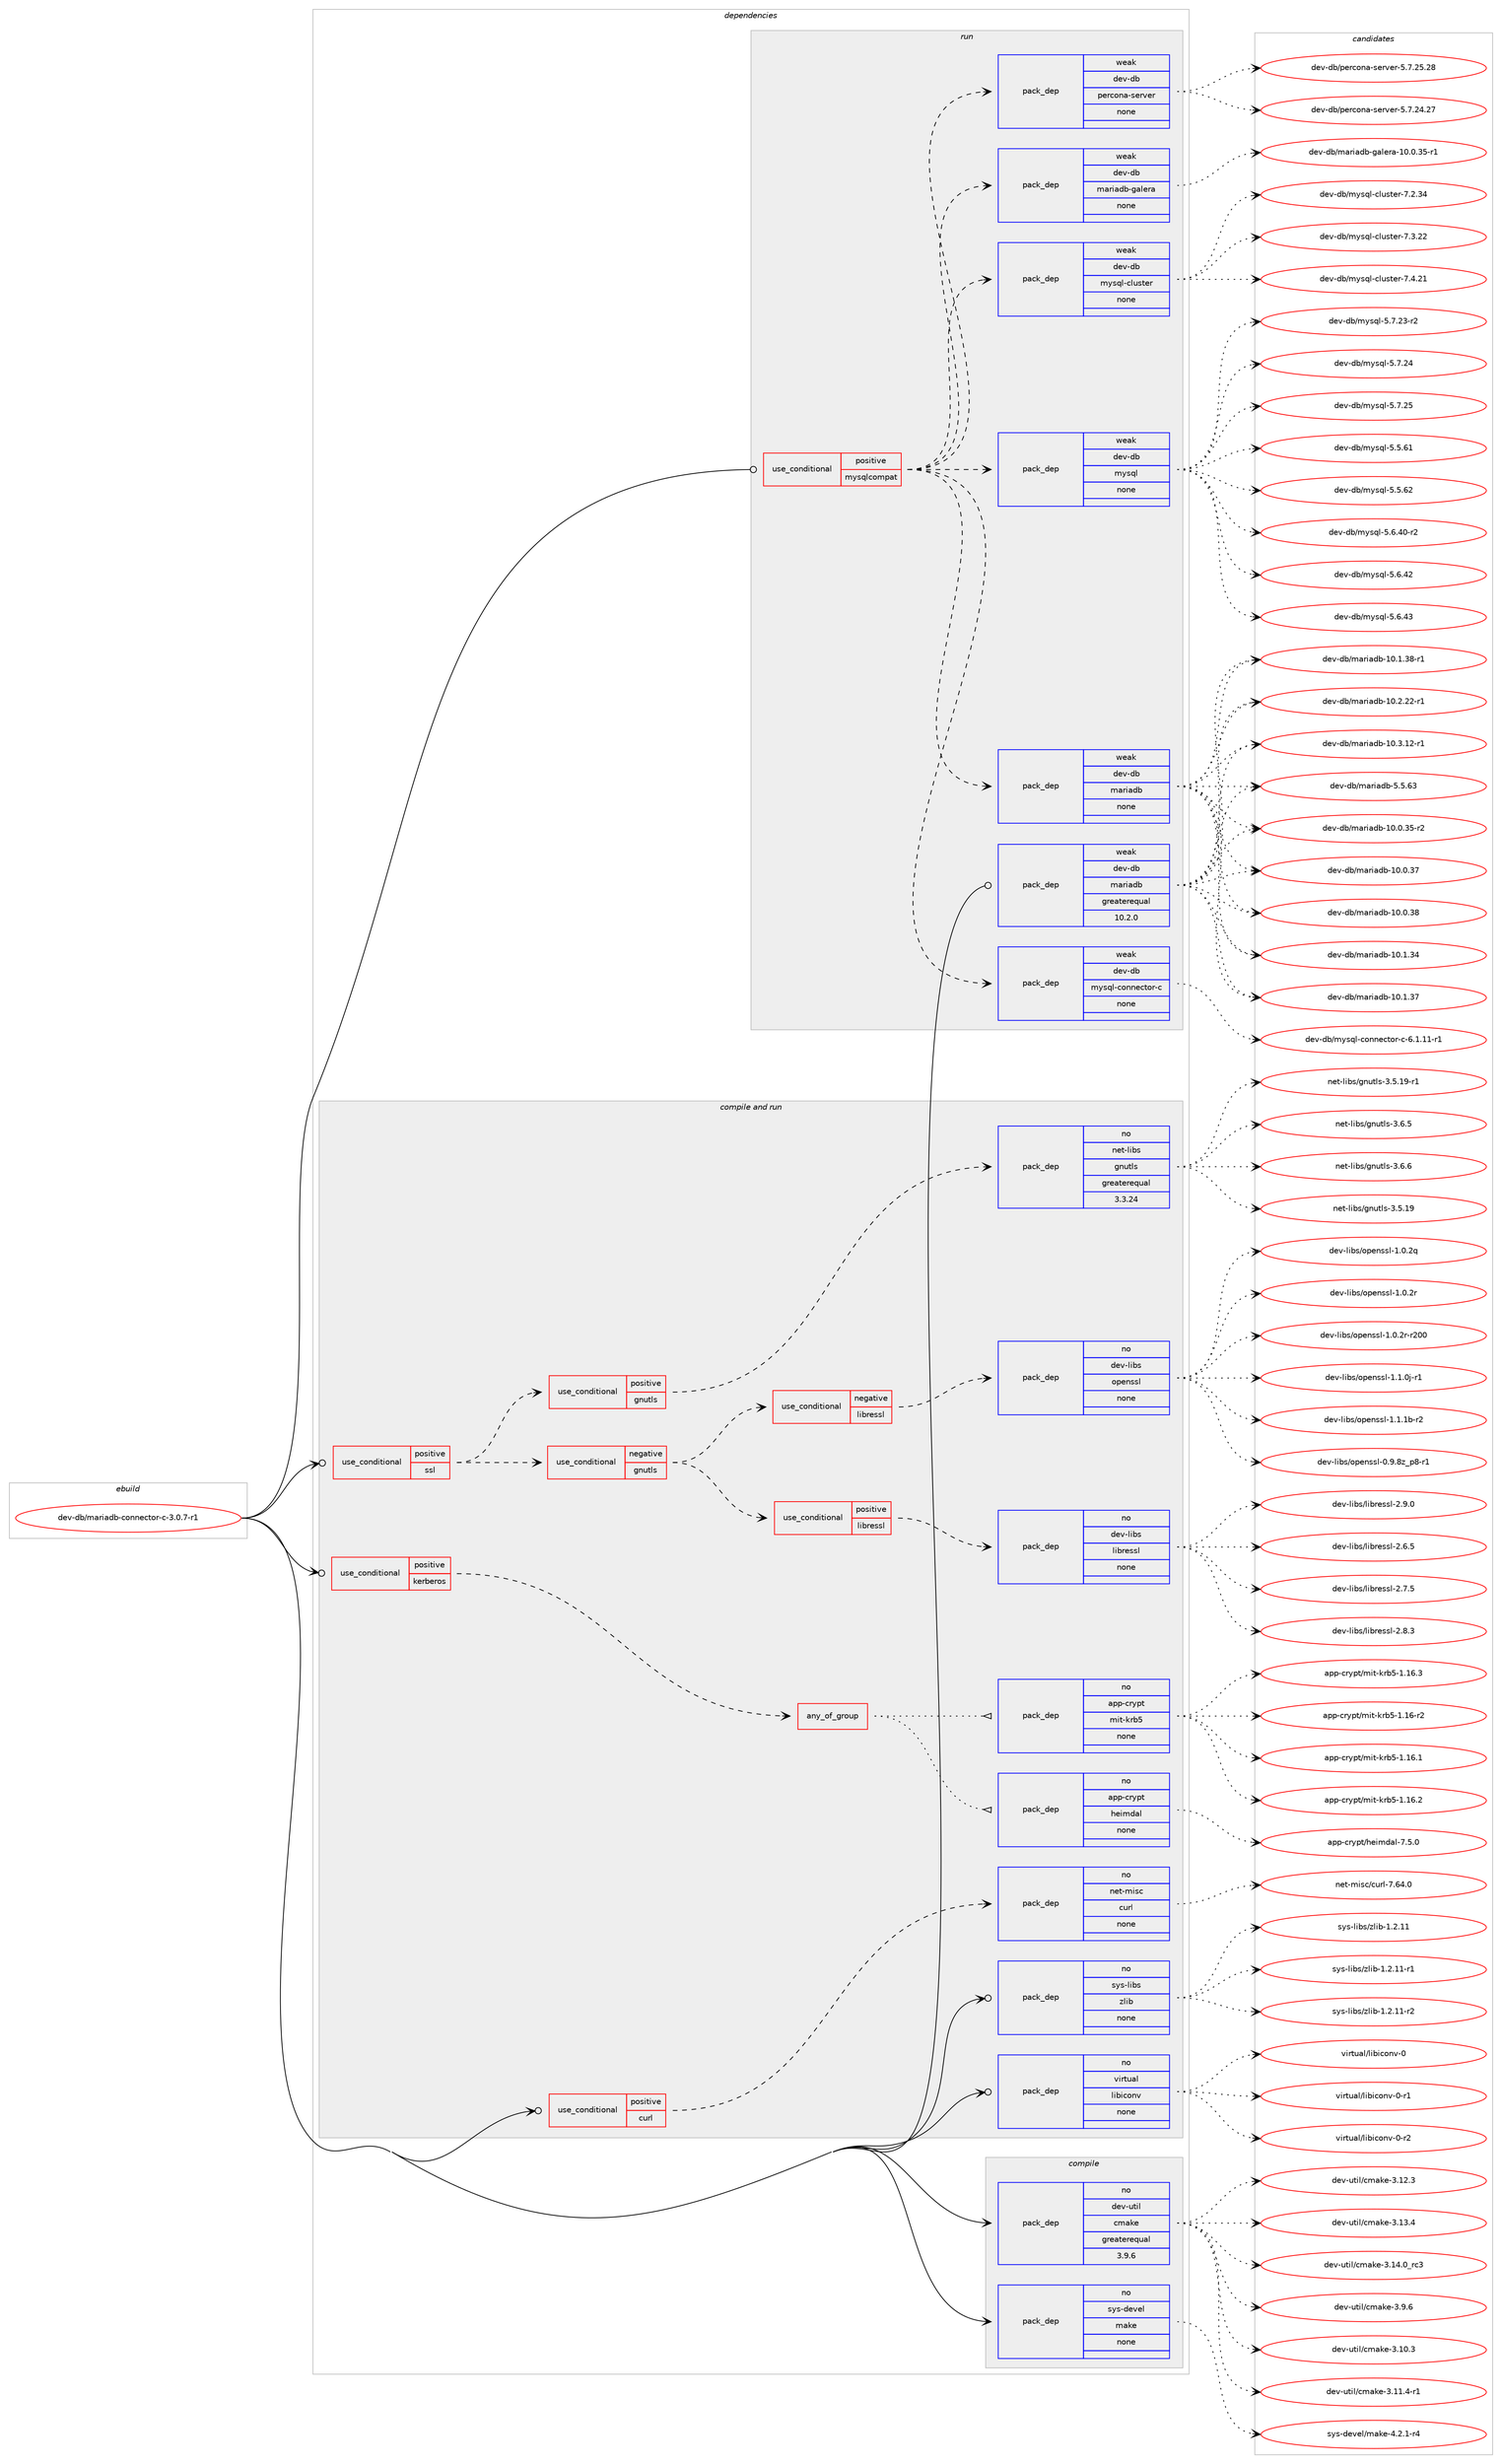digraph prolog {

# *************
# Graph options
# *************

newrank=true;
concentrate=true;
compound=true;
graph [rankdir=LR,fontname=Helvetica,fontsize=10,ranksep=1.5];#, ranksep=2.5, nodesep=0.2];
edge  [arrowhead=vee];
node  [fontname=Helvetica,fontsize=10];

# **********
# The ebuild
# **********

subgraph cluster_leftcol {
color=gray;
rank=same;
label=<<i>ebuild</i>>;
id [label="dev-db/mariadb-connector-c-3.0.7-r1", color=red, width=4, href="../dev-db/mariadb-connector-c-3.0.7-r1.svg"];
}

# ****************
# The dependencies
# ****************

subgraph cluster_midcol {
color=gray;
label=<<i>dependencies</i>>;
subgraph cluster_compile {
fillcolor="#eeeeee";
style=filled;
label=<<i>compile</i>>;
subgraph pack941310 {
dependency1319301 [label=<<TABLE BORDER="0" CELLBORDER="1" CELLSPACING="0" CELLPADDING="4" WIDTH="220"><TR><TD ROWSPAN="6" CELLPADDING="30">pack_dep</TD></TR><TR><TD WIDTH="110">no</TD></TR><TR><TD>dev-util</TD></TR><TR><TD>cmake</TD></TR><TR><TD>greaterequal</TD></TR><TR><TD>3.9.6</TD></TR></TABLE>>, shape=none, color=blue];
}
id:e -> dependency1319301:w [weight=20,style="solid",arrowhead="vee"];
subgraph pack941311 {
dependency1319302 [label=<<TABLE BORDER="0" CELLBORDER="1" CELLSPACING="0" CELLPADDING="4" WIDTH="220"><TR><TD ROWSPAN="6" CELLPADDING="30">pack_dep</TD></TR><TR><TD WIDTH="110">no</TD></TR><TR><TD>sys-devel</TD></TR><TR><TD>make</TD></TR><TR><TD>none</TD></TR><TR><TD></TD></TR></TABLE>>, shape=none, color=blue];
}
id:e -> dependency1319302:w [weight=20,style="solid",arrowhead="vee"];
}
subgraph cluster_compileandrun {
fillcolor="#eeeeee";
style=filled;
label=<<i>compile and run</i>>;
subgraph cond357070 {
dependency1319303 [label=<<TABLE BORDER="0" CELLBORDER="1" CELLSPACING="0" CELLPADDING="4"><TR><TD ROWSPAN="3" CELLPADDING="10">use_conditional</TD></TR><TR><TD>positive</TD></TR><TR><TD>curl</TD></TR></TABLE>>, shape=none, color=red];
subgraph pack941312 {
dependency1319304 [label=<<TABLE BORDER="0" CELLBORDER="1" CELLSPACING="0" CELLPADDING="4" WIDTH="220"><TR><TD ROWSPAN="6" CELLPADDING="30">pack_dep</TD></TR><TR><TD WIDTH="110">no</TD></TR><TR><TD>net-misc</TD></TR><TR><TD>curl</TD></TR><TR><TD>none</TD></TR><TR><TD></TD></TR></TABLE>>, shape=none, color=blue];
}
dependency1319303:e -> dependency1319304:w [weight=20,style="dashed",arrowhead="vee"];
}
id:e -> dependency1319303:w [weight=20,style="solid",arrowhead="odotvee"];
subgraph cond357071 {
dependency1319305 [label=<<TABLE BORDER="0" CELLBORDER="1" CELLSPACING="0" CELLPADDING="4"><TR><TD ROWSPAN="3" CELLPADDING="10">use_conditional</TD></TR><TR><TD>positive</TD></TR><TR><TD>kerberos</TD></TR></TABLE>>, shape=none, color=red];
subgraph any20371 {
dependency1319306 [label=<<TABLE BORDER="0" CELLBORDER="1" CELLSPACING="0" CELLPADDING="4"><TR><TD CELLPADDING="10">any_of_group</TD></TR></TABLE>>, shape=none, color=red];subgraph pack941313 {
dependency1319307 [label=<<TABLE BORDER="0" CELLBORDER="1" CELLSPACING="0" CELLPADDING="4" WIDTH="220"><TR><TD ROWSPAN="6" CELLPADDING="30">pack_dep</TD></TR><TR><TD WIDTH="110">no</TD></TR><TR><TD>app-crypt</TD></TR><TR><TD>mit-krb5</TD></TR><TR><TD>none</TD></TR><TR><TD></TD></TR></TABLE>>, shape=none, color=blue];
}
dependency1319306:e -> dependency1319307:w [weight=20,style="dotted",arrowhead="oinv"];
subgraph pack941314 {
dependency1319308 [label=<<TABLE BORDER="0" CELLBORDER="1" CELLSPACING="0" CELLPADDING="4" WIDTH="220"><TR><TD ROWSPAN="6" CELLPADDING="30">pack_dep</TD></TR><TR><TD WIDTH="110">no</TD></TR><TR><TD>app-crypt</TD></TR><TR><TD>heimdal</TD></TR><TR><TD>none</TD></TR><TR><TD></TD></TR></TABLE>>, shape=none, color=blue];
}
dependency1319306:e -> dependency1319308:w [weight=20,style="dotted",arrowhead="oinv"];
}
dependency1319305:e -> dependency1319306:w [weight=20,style="dashed",arrowhead="vee"];
}
id:e -> dependency1319305:w [weight=20,style="solid",arrowhead="odotvee"];
subgraph cond357072 {
dependency1319309 [label=<<TABLE BORDER="0" CELLBORDER="1" CELLSPACING="0" CELLPADDING="4"><TR><TD ROWSPAN="3" CELLPADDING="10">use_conditional</TD></TR><TR><TD>positive</TD></TR><TR><TD>ssl</TD></TR></TABLE>>, shape=none, color=red];
subgraph cond357073 {
dependency1319310 [label=<<TABLE BORDER="0" CELLBORDER="1" CELLSPACING="0" CELLPADDING="4"><TR><TD ROWSPAN="3" CELLPADDING="10">use_conditional</TD></TR><TR><TD>positive</TD></TR><TR><TD>gnutls</TD></TR></TABLE>>, shape=none, color=red];
subgraph pack941315 {
dependency1319311 [label=<<TABLE BORDER="0" CELLBORDER="1" CELLSPACING="0" CELLPADDING="4" WIDTH="220"><TR><TD ROWSPAN="6" CELLPADDING="30">pack_dep</TD></TR><TR><TD WIDTH="110">no</TD></TR><TR><TD>net-libs</TD></TR><TR><TD>gnutls</TD></TR><TR><TD>greaterequal</TD></TR><TR><TD>3.3.24</TD></TR></TABLE>>, shape=none, color=blue];
}
dependency1319310:e -> dependency1319311:w [weight=20,style="dashed",arrowhead="vee"];
}
dependency1319309:e -> dependency1319310:w [weight=20,style="dashed",arrowhead="vee"];
subgraph cond357074 {
dependency1319312 [label=<<TABLE BORDER="0" CELLBORDER="1" CELLSPACING="0" CELLPADDING="4"><TR><TD ROWSPAN="3" CELLPADDING="10">use_conditional</TD></TR><TR><TD>negative</TD></TR><TR><TD>gnutls</TD></TR></TABLE>>, shape=none, color=red];
subgraph cond357075 {
dependency1319313 [label=<<TABLE BORDER="0" CELLBORDER="1" CELLSPACING="0" CELLPADDING="4"><TR><TD ROWSPAN="3" CELLPADDING="10">use_conditional</TD></TR><TR><TD>positive</TD></TR><TR><TD>libressl</TD></TR></TABLE>>, shape=none, color=red];
subgraph pack941316 {
dependency1319314 [label=<<TABLE BORDER="0" CELLBORDER="1" CELLSPACING="0" CELLPADDING="4" WIDTH="220"><TR><TD ROWSPAN="6" CELLPADDING="30">pack_dep</TD></TR><TR><TD WIDTH="110">no</TD></TR><TR><TD>dev-libs</TD></TR><TR><TD>libressl</TD></TR><TR><TD>none</TD></TR><TR><TD></TD></TR></TABLE>>, shape=none, color=blue];
}
dependency1319313:e -> dependency1319314:w [weight=20,style="dashed",arrowhead="vee"];
}
dependency1319312:e -> dependency1319313:w [weight=20,style="dashed",arrowhead="vee"];
subgraph cond357076 {
dependency1319315 [label=<<TABLE BORDER="0" CELLBORDER="1" CELLSPACING="0" CELLPADDING="4"><TR><TD ROWSPAN="3" CELLPADDING="10">use_conditional</TD></TR><TR><TD>negative</TD></TR><TR><TD>libressl</TD></TR></TABLE>>, shape=none, color=red];
subgraph pack941317 {
dependency1319316 [label=<<TABLE BORDER="0" CELLBORDER="1" CELLSPACING="0" CELLPADDING="4" WIDTH="220"><TR><TD ROWSPAN="6" CELLPADDING="30">pack_dep</TD></TR><TR><TD WIDTH="110">no</TD></TR><TR><TD>dev-libs</TD></TR><TR><TD>openssl</TD></TR><TR><TD>none</TD></TR><TR><TD></TD></TR></TABLE>>, shape=none, color=blue];
}
dependency1319315:e -> dependency1319316:w [weight=20,style="dashed",arrowhead="vee"];
}
dependency1319312:e -> dependency1319315:w [weight=20,style="dashed",arrowhead="vee"];
}
dependency1319309:e -> dependency1319312:w [weight=20,style="dashed",arrowhead="vee"];
}
id:e -> dependency1319309:w [weight=20,style="solid",arrowhead="odotvee"];
subgraph pack941318 {
dependency1319317 [label=<<TABLE BORDER="0" CELLBORDER="1" CELLSPACING="0" CELLPADDING="4" WIDTH="220"><TR><TD ROWSPAN="6" CELLPADDING="30">pack_dep</TD></TR><TR><TD WIDTH="110">no</TD></TR><TR><TD>sys-libs</TD></TR><TR><TD>zlib</TD></TR><TR><TD>none</TD></TR><TR><TD></TD></TR></TABLE>>, shape=none, color=blue];
}
id:e -> dependency1319317:w [weight=20,style="solid",arrowhead="odotvee"];
subgraph pack941319 {
dependency1319318 [label=<<TABLE BORDER="0" CELLBORDER="1" CELLSPACING="0" CELLPADDING="4" WIDTH="220"><TR><TD ROWSPAN="6" CELLPADDING="30">pack_dep</TD></TR><TR><TD WIDTH="110">no</TD></TR><TR><TD>virtual</TD></TR><TR><TD>libiconv</TD></TR><TR><TD>none</TD></TR><TR><TD></TD></TR></TABLE>>, shape=none, color=blue];
}
id:e -> dependency1319318:w [weight=20,style="solid",arrowhead="odotvee"];
}
subgraph cluster_run {
fillcolor="#eeeeee";
style=filled;
label=<<i>run</i>>;
subgraph cond357077 {
dependency1319319 [label=<<TABLE BORDER="0" CELLBORDER="1" CELLSPACING="0" CELLPADDING="4"><TR><TD ROWSPAN="3" CELLPADDING="10">use_conditional</TD></TR><TR><TD>positive</TD></TR><TR><TD>mysqlcompat</TD></TR></TABLE>>, shape=none, color=red];
subgraph pack941320 {
dependency1319320 [label=<<TABLE BORDER="0" CELLBORDER="1" CELLSPACING="0" CELLPADDING="4" WIDTH="220"><TR><TD ROWSPAN="6" CELLPADDING="30">pack_dep</TD></TR><TR><TD WIDTH="110">weak</TD></TR><TR><TD>dev-db</TD></TR><TR><TD>mysql</TD></TR><TR><TD>none</TD></TR><TR><TD></TD></TR></TABLE>>, shape=none, color=blue];
}
dependency1319319:e -> dependency1319320:w [weight=20,style="dashed",arrowhead="vee"];
subgraph pack941321 {
dependency1319321 [label=<<TABLE BORDER="0" CELLBORDER="1" CELLSPACING="0" CELLPADDING="4" WIDTH="220"><TR><TD ROWSPAN="6" CELLPADDING="30">pack_dep</TD></TR><TR><TD WIDTH="110">weak</TD></TR><TR><TD>dev-db</TD></TR><TR><TD>mysql-cluster</TD></TR><TR><TD>none</TD></TR><TR><TD></TD></TR></TABLE>>, shape=none, color=blue];
}
dependency1319319:e -> dependency1319321:w [weight=20,style="dashed",arrowhead="vee"];
subgraph pack941322 {
dependency1319322 [label=<<TABLE BORDER="0" CELLBORDER="1" CELLSPACING="0" CELLPADDING="4" WIDTH="220"><TR><TD ROWSPAN="6" CELLPADDING="30">pack_dep</TD></TR><TR><TD WIDTH="110">weak</TD></TR><TR><TD>dev-db</TD></TR><TR><TD>mariadb</TD></TR><TR><TD>none</TD></TR><TR><TD></TD></TR></TABLE>>, shape=none, color=blue];
}
dependency1319319:e -> dependency1319322:w [weight=20,style="dashed",arrowhead="vee"];
subgraph pack941323 {
dependency1319323 [label=<<TABLE BORDER="0" CELLBORDER="1" CELLSPACING="0" CELLPADDING="4" WIDTH="220"><TR><TD ROWSPAN="6" CELLPADDING="30">pack_dep</TD></TR><TR><TD WIDTH="110">weak</TD></TR><TR><TD>dev-db</TD></TR><TR><TD>mariadb-galera</TD></TR><TR><TD>none</TD></TR><TR><TD></TD></TR></TABLE>>, shape=none, color=blue];
}
dependency1319319:e -> dependency1319323:w [weight=20,style="dashed",arrowhead="vee"];
subgraph pack941324 {
dependency1319324 [label=<<TABLE BORDER="0" CELLBORDER="1" CELLSPACING="0" CELLPADDING="4" WIDTH="220"><TR><TD ROWSPAN="6" CELLPADDING="30">pack_dep</TD></TR><TR><TD WIDTH="110">weak</TD></TR><TR><TD>dev-db</TD></TR><TR><TD>percona-server</TD></TR><TR><TD>none</TD></TR><TR><TD></TD></TR></TABLE>>, shape=none, color=blue];
}
dependency1319319:e -> dependency1319324:w [weight=20,style="dashed",arrowhead="vee"];
subgraph pack941325 {
dependency1319325 [label=<<TABLE BORDER="0" CELLBORDER="1" CELLSPACING="0" CELLPADDING="4" WIDTH="220"><TR><TD ROWSPAN="6" CELLPADDING="30">pack_dep</TD></TR><TR><TD WIDTH="110">weak</TD></TR><TR><TD>dev-db</TD></TR><TR><TD>mysql-connector-c</TD></TR><TR><TD>none</TD></TR><TR><TD></TD></TR></TABLE>>, shape=none, color=blue];
}
dependency1319319:e -> dependency1319325:w [weight=20,style="dashed",arrowhead="vee"];
}
id:e -> dependency1319319:w [weight=20,style="solid",arrowhead="odot"];
subgraph pack941326 {
dependency1319326 [label=<<TABLE BORDER="0" CELLBORDER="1" CELLSPACING="0" CELLPADDING="4" WIDTH="220"><TR><TD ROWSPAN="6" CELLPADDING="30">pack_dep</TD></TR><TR><TD WIDTH="110">weak</TD></TR><TR><TD>dev-db</TD></TR><TR><TD>mariadb</TD></TR><TR><TD>greaterequal</TD></TR><TR><TD>10.2.0</TD></TR></TABLE>>, shape=none, color=blue];
}
id:e -> dependency1319326:w [weight=20,style="solid",arrowhead="odot"];
}
}

# **************
# The candidates
# **************

subgraph cluster_choices {
rank=same;
color=gray;
label=<<i>candidates</i>>;

subgraph choice941310 {
color=black;
nodesep=1;
choice1001011184511711610510847991099710710145514649484651 [label="dev-util/cmake-3.10.3", color=red, width=4,href="../dev-util/cmake-3.10.3.svg"];
choice10010111845117116105108479910997107101455146494946524511449 [label="dev-util/cmake-3.11.4-r1", color=red, width=4,href="../dev-util/cmake-3.11.4-r1.svg"];
choice1001011184511711610510847991099710710145514649504651 [label="dev-util/cmake-3.12.3", color=red, width=4,href="../dev-util/cmake-3.12.3.svg"];
choice1001011184511711610510847991099710710145514649514652 [label="dev-util/cmake-3.13.4", color=red, width=4,href="../dev-util/cmake-3.13.4.svg"];
choice1001011184511711610510847991099710710145514649524648951149951 [label="dev-util/cmake-3.14.0_rc3", color=red, width=4,href="../dev-util/cmake-3.14.0_rc3.svg"];
choice10010111845117116105108479910997107101455146574654 [label="dev-util/cmake-3.9.6", color=red, width=4,href="../dev-util/cmake-3.9.6.svg"];
dependency1319301:e -> choice1001011184511711610510847991099710710145514649484651:w [style=dotted,weight="100"];
dependency1319301:e -> choice10010111845117116105108479910997107101455146494946524511449:w [style=dotted,weight="100"];
dependency1319301:e -> choice1001011184511711610510847991099710710145514649504651:w [style=dotted,weight="100"];
dependency1319301:e -> choice1001011184511711610510847991099710710145514649514652:w [style=dotted,weight="100"];
dependency1319301:e -> choice1001011184511711610510847991099710710145514649524648951149951:w [style=dotted,weight="100"];
dependency1319301:e -> choice10010111845117116105108479910997107101455146574654:w [style=dotted,weight="100"];
}
subgraph choice941311 {
color=black;
nodesep=1;
choice1151211154510010111810110847109971071014552465046494511452 [label="sys-devel/make-4.2.1-r4", color=red, width=4,href="../sys-devel/make-4.2.1-r4.svg"];
dependency1319302:e -> choice1151211154510010111810110847109971071014552465046494511452:w [style=dotted,weight="100"];
}
subgraph choice941312 {
color=black;
nodesep=1;
choice1101011164510910511599479911711410845554654524648 [label="net-misc/curl-7.64.0", color=red, width=4,href="../net-misc/curl-7.64.0.svg"];
dependency1319304:e -> choice1101011164510910511599479911711410845554654524648:w [style=dotted,weight="100"];
}
subgraph choice941313 {
color=black;
nodesep=1;
choice9711211245991141211121164710910511645107114985345494649544511450 [label="app-crypt/mit-krb5-1.16-r2", color=red, width=4,href="../app-crypt/mit-krb5-1.16-r2.svg"];
choice9711211245991141211121164710910511645107114985345494649544649 [label="app-crypt/mit-krb5-1.16.1", color=red, width=4,href="../app-crypt/mit-krb5-1.16.1.svg"];
choice9711211245991141211121164710910511645107114985345494649544650 [label="app-crypt/mit-krb5-1.16.2", color=red, width=4,href="../app-crypt/mit-krb5-1.16.2.svg"];
choice9711211245991141211121164710910511645107114985345494649544651 [label="app-crypt/mit-krb5-1.16.3", color=red, width=4,href="../app-crypt/mit-krb5-1.16.3.svg"];
dependency1319307:e -> choice9711211245991141211121164710910511645107114985345494649544511450:w [style=dotted,weight="100"];
dependency1319307:e -> choice9711211245991141211121164710910511645107114985345494649544649:w [style=dotted,weight="100"];
dependency1319307:e -> choice9711211245991141211121164710910511645107114985345494649544650:w [style=dotted,weight="100"];
dependency1319307:e -> choice9711211245991141211121164710910511645107114985345494649544651:w [style=dotted,weight="100"];
}
subgraph choice941314 {
color=black;
nodesep=1;
choice9711211245991141211121164710410110510910097108455546534648 [label="app-crypt/heimdal-7.5.0", color=red, width=4,href="../app-crypt/heimdal-7.5.0.svg"];
dependency1319308:e -> choice9711211245991141211121164710410110510910097108455546534648:w [style=dotted,weight="100"];
}
subgraph choice941315 {
color=black;
nodesep=1;
choice11010111645108105981154710311011711610811545514653464957 [label="net-libs/gnutls-3.5.19", color=red, width=4,href="../net-libs/gnutls-3.5.19.svg"];
choice110101116451081059811547103110117116108115455146534649574511449 [label="net-libs/gnutls-3.5.19-r1", color=red, width=4,href="../net-libs/gnutls-3.5.19-r1.svg"];
choice110101116451081059811547103110117116108115455146544653 [label="net-libs/gnutls-3.6.5", color=red, width=4,href="../net-libs/gnutls-3.6.5.svg"];
choice110101116451081059811547103110117116108115455146544654 [label="net-libs/gnutls-3.6.6", color=red, width=4,href="../net-libs/gnutls-3.6.6.svg"];
dependency1319311:e -> choice11010111645108105981154710311011711610811545514653464957:w [style=dotted,weight="100"];
dependency1319311:e -> choice110101116451081059811547103110117116108115455146534649574511449:w [style=dotted,weight="100"];
dependency1319311:e -> choice110101116451081059811547103110117116108115455146544653:w [style=dotted,weight="100"];
dependency1319311:e -> choice110101116451081059811547103110117116108115455146544654:w [style=dotted,weight="100"];
}
subgraph choice941316 {
color=black;
nodesep=1;
choice10010111845108105981154710810598114101115115108455046544653 [label="dev-libs/libressl-2.6.5", color=red, width=4,href="../dev-libs/libressl-2.6.5.svg"];
choice10010111845108105981154710810598114101115115108455046554653 [label="dev-libs/libressl-2.7.5", color=red, width=4,href="../dev-libs/libressl-2.7.5.svg"];
choice10010111845108105981154710810598114101115115108455046564651 [label="dev-libs/libressl-2.8.3", color=red, width=4,href="../dev-libs/libressl-2.8.3.svg"];
choice10010111845108105981154710810598114101115115108455046574648 [label="dev-libs/libressl-2.9.0", color=red, width=4,href="../dev-libs/libressl-2.9.0.svg"];
dependency1319314:e -> choice10010111845108105981154710810598114101115115108455046544653:w [style=dotted,weight="100"];
dependency1319314:e -> choice10010111845108105981154710810598114101115115108455046554653:w [style=dotted,weight="100"];
dependency1319314:e -> choice10010111845108105981154710810598114101115115108455046564651:w [style=dotted,weight="100"];
dependency1319314:e -> choice10010111845108105981154710810598114101115115108455046574648:w [style=dotted,weight="100"];
}
subgraph choice941317 {
color=black;
nodesep=1;
choice10010111845108105981154711111210111011511510845484657465612295112564511449 [label="dev-libs/openssl-0.9.8z_p8-r1", color=red, width=4,href="../dev-libs/openssl-0.9.8z_p8-r1.svg"];
choice100101118451081059811547111112101110115115108454946484650113 [label="dev-libs/openssl-1.0.2q", color=red, width=4,href="../dev-libs/openssl-1.0.2q.svg"];
choice100101118451081059811547111112101110115115108454946484650114 [label="dev-libs/openssl-1.0.2r", color=red, width=4,href="../dev-libs/openssl-1.0.2r.svg"];
choice10010111845108105981154711111210111011511510845494648465011445114504848 [label="dev-libs/openssl-1.0.2r-r200", color=red, width=4,href="../dev-libs/openssl-1.0.2r-r200.svg"];
choice1001011184510810598115471111121011101151151084549464946481064511449 [label="dev-libs/openssl-1.1.0j-r1", color=red, width=4,href="../dev-libs/openssl-1.1.0j-r1.svg"];
choice100101118451081059811547111112101110115115108454946494649984511450 [label="dev-libs/openssl-1.1.1b-r2", color=red, width=4,href="../dev-libs/openssl-1.1.1b-r2.svg"];
dependency1319316:e -> choice10010111845108105981154711111210111011511510845484657465612295112564511449:w [style=dotted,weight="100"];
dependency1319316:e -> choice100101118451081059811547111112101110115115108454946484650113:w [style=dotted,weight="100"];
dependency1319316:e -> choice100101118451081059811547111112101110115115108454946484650114:w [style=dotted,weight="100"];
dependency1319316:e -> choice10010111845108105981154711111210111011511510845494648465011445114504848:w [style=dotted,weight="100"];
dependency1319316:e -> choice1001011184510810598115471111121011101151151084549464946481064511449:w [style=dotted,weight="100"];
dependency1319316:e -> choice100101118451081059811547111112101110115115108454946494649984511450:w [style=dotted,weight="100"];
}
subgraph choice941318 {
color=black;
nodesep=1;
choice1151211154510810598115471221081059845494650464949 [label="sys-libs/zlib-1.2.11", color=red, width=4,href="../sys-libs/zlib-1.2.11.svg"];
choice11512111545108105981154712210810598454946504649494511449 [label="sys-libs/zlib-1.2.11-r1", color=red, width=4,href="../sys-libs/zlib-1.2.11-r1.svg"];
choice11512111545108105981154712210810598454946504649494511450 [label="sys-libs/zlib-1.2.11-r2", color=red, width=4,href="../sys-libs/zlib-1.2.11-r2.svg"];
dependency1319317:e -> choice1151211154510810598115471221081059845494650464949:w [style=dotted,weight="100"];
dependency1319317:e -> choice11512111545108105981154712210810598454946504649494511449:w [style=dotted,weight="100"];
dependency1319317:e -> choice11512111545108105981154712210810598454946504649494511450:w [style=dotted,weight="100"];
}
subgraph choice941319 {
color=black;
nodesep=1;
choice118105114116117971084710810598105991111101184548 [label="virtual/libiconv-0", color=red, width=4,href="../virtual/libiconv-0.svg"];
choice1181051141161179710847108105981059911111011845484511449 [label="virtual/libiconv-0-r1", color=red, width=4,href="../virtual/libiconv-0-r1.svg"];
choice1181051141161179710847108105981059911111011845484511450 [label="virtual/libiconv-0-r2", color=red, width=4,href="../virtual/libiconv-0-r2.svg"];
dependency1319318:e -> choice118105114116117971084710810598105991111101184548:w [style=dotted,weight="100"];
dependency1319318:e -> choice1181051141161179710847108105981059911111011845484511449:w [style=dotted,weight="100"];
dependency1319318:e -> choice1181051141161179710847108105981059911111011845484511450:w [style=dotted,weight="100"];
}
subgraph choice941320 {
color=black;
nodesep=1;
choice10010111845100984710912111511310845534653465449 [label="dev-db/mysql-5.5.61", color=red, width=4,href="../dev-db/mysql-5.5.61.svg"];
choice10010111845100984710912111511310845534653465450 [label="dev-db/mysql-5.5.62", color=red, width=4,href="../dev-db/mysql-5.5.62.svg"];
choice100101118451009847109121115113108455346544652484511450 [label="dev-db/mysql-5.6.40-r2", color=red, width=4,href="../dev-db/mysql-5.6.40-r2.svg"];
choice10010111845100984710912111511310845534654465250 [label="dev-db/mysql-5.6.42", color=red, width=4,href="../dev-db/mysql-5.6.42.svg"];
choice10010111845100984710912111511310845534654465251 [label="dev-db/mysql-5.6.43", color=red, width=4,href="../dev-db/mysql-5.6.43.svg"];
choice100101118451009847109121115113108455346554650514511450 [label="dev-db/mysql-5.7.23-r2", color=red, width=4,href="../dev-db/mysql-5.7.23-r2.svg"];
choice10010111845100984710912111511310845534655465052 [label="dev-db/mysql-5.7.24", color=red, width=4,href="../dev-db/mysql-5.7.24.svg"];
choice10010111845100984710912111511310845534655465053 [label="dev-db/mysql-5.7.25", color=red, width=4,href="../dev-db/mysql-5.7.25.svg"];
dependency1319320:e -> choice10010111845100984710912111511310845534653465449:w [style=dotted,weight="100"];
dependency1319320:e -> choice10010111845100984710912111511310845534653465450:w [style=dotted,weight="100"];
dependency1319320:e -> choice100101118451009847109121115113108455346544652484511450:w [style=dotted,weight="100"];
dependency1319320:e -> choice10010111845100984710912111511310845534654465250:w [style=dotted,weight="100"];
dependency1319320:e -> choice10010111845100984710912111511310845534654465251:w [style=dotted,weight="100"];
dependency1319320:e -> choice100101118451009847109121115113108455346554650514511450:w [style=dotted,weight="100"];
dependency1319320:e -> choice10010111845100984710912111511310845534655465052:w [style=dotted,weight="100"];
dependency1319320:e -> choice10010111845100984710912111511310845534655465053:w [style=dotted,weight="100"];
}
subgraph choice941321 {
color=black;
nodesep=1;
choice100101118451009847109121115113108459910811711511610111445554650465152 [label="dev-db/mysql-cluster-7.2.34", color=red, width=4,href="../dev-db/mysql-cluster-7.2.34.svg"];
choice100101118451009847109121115113108459910811711511610111445554651465050 [label="dev-db/mysql-cluster-7.3.22", color=red, width=4,href="../dev-db/mysql-cluster-7.3.22.svg"];
choice100101118451009847109121115113108459910811711511610111445554652465049 [label="dev-db/mysql-cluster-7.4.21", color=red, width=4,href="../dev-db/mysql-cluster-7.4.21.svg"];
dependency1319321:e -> choice100101118451009847109121115113108459910811711511610111445554650465152:w [style=dotted,weight="100"];
dependency1319321:e -> choice100101118451009847109121115113108459910811711511610111445554651465050:w [style=dotted,weight="100"];
dependency1319321:e -> choice100101118451009847109121115113108459910811711511610111445554652465049:w [style=dotted,weight="100"];
}
subgraph choice941322 {
color=black;
nodesep=1;
choice10010111845100984710997114105971009845494846484651534511450 [label="dev-db/mariadb-10.0.35-r2", color=red, width=4,href="../dev-db/mariadb-10.0.35-r2.svg"];
choice1001011184510098471099711410597100984549484648465155 [label="dev-db/mariadb-10.0.37", color=red, width=4,href="../dev-db/mariadb-10.0.37.svg"];
choice1001011184510098471099711410597100984549484648465156 [label="dev-db/mariadb-10.0.38", color=red, width=4,href="../dev-db/mariadb-10.0.38.svg"];
choice1001011184510098471099711410597100984549484649465152 [label="dev-db/mariadb-10.1.34", color=red, width=4,href="../dev-db/mariadb-10.1.34.svg"];
choice1001011184510098471099711410597100984549484649465155 [label="dev-db/mariadb-10.1.37", color=red, width=4,href="../dev-db/mariadb-10.1.37.svg"];
choice10010111845100984710997114105971009845494846494651564511449 [label="dev-db/mariadb-10.1.38-r1", color=red, width=4,href="../dev-db/mariadb-10.1.38-r1.svg"];
choice10010111845100984710997114105971009845494846504650504511449 [label="dev-db/mariadb-10.2.22-r1", color=red, width=4,href="../dev-db/mariadb-10.2.22-r1.svg"];
choice10010111845100984710997114105971009845494846514649504511449 [label="dev-db/mariadb-10.3.12-r1", color=red, width=4,href="../dev-db/mariadb-10.3.12-r1.svg"];
choice10010111845100984710997114105971009845534653465451 [label="dev-db/mariadb-5.5.63", color=red, width=4,href="../dev-db/mariadb-5.5.63.svg"];
dependency1319322:e -> choice10010111845100984710997114105971009845494846484651534511450:w [style=dotted,weight="100"];
dependency1319322:e -> choice1001011184510098471099711410597100984549484648465155:w [style=dotted,weight="100"];
dependency1319322:e -> choice1001011184510098471099711410597100984549484648465156:w [style=dotted,weight="100"];
dependency1319322:e -> choice1001011184510098471099711410597100984549484649465152:w [style=dotted,weight="100"];
dependency1319322:e -> choice1001011184510098471099711410597100984549484649465155:w [style=dotted,weight="100"];
dependency1319322:e -> choice10010111845100984710997114105971009845494846494651564511449:w [style=dotted,weight="100"];
dependency1319322:e -> choice10010111845100984710997114105971009845494846504650504511449:w [style=dotted,weight="100"];
dependency1319322:e -> choice10010111845100984710997114105971009845494846514649504511449:w [style=dotted,weight="100"];
dependency1319322:e -> choice10010111845100984710997114105971009845534653465451:w [style=dotted,weight="100"];
}
subgraph choice941323 {
color=black;
nodesep=1;
choice10010111845100984710997114105971009845103971081011149745494846484651534511449 [label="dev-db/mariadb-galera-10.0.35-r1", color=red, width=4,href="../dev-db/mariadb-galera-10.0.35-r1.svg"];
dependency1319323:e -> choice10010111845100984710997114105971009845103971081011149745494846484651534511449:w [style=dotted,weight="100"];
}
subgraph choice941324 {
color=black;
nodesep=1;
choice10010111845100984711210111499111110974511510111411810111445534655465052465055 [label="dev-db/percona-server-5.7.24.27", color=red, width=4,href="../dev-db/percona-server-5.7.24.27.svg"];
choice10010111845100984711210111499111110974511510111411810111445534655465053465056 [label="dev-db/percona-server-5.7.25.28", color=red, width=4,href="../dev-db/percona-server-5.7.25.28.svg"];
dependency1319324:e -> choice10010111845100984711210111499111110974511510111411810111445534655465052465055:w [style=dotted,weight="100"];
dependency1319324:e -> choice10010111845100984711210111499111110974511510111411810111445534655465053465056:w [style=dotted,weight="100"];
}
subgraph choice941325 {
color=black;
nodesep=1;
choice1001011184510098471091211151131084599111110110101991161111144599455446494649494511449 [label="dev-db/mysql-connector-c-6.1.11-r1", color=red, width=4,href="../dev-db/mysql-connector-c-6.1.11-r1.svg"];
dependency1319325:e -> choice1001011184510098471091211151131084599111110110101991161111144599455446494649494511449:w [style=dotted,weight="100"];
}
subgraph choice941326 {
color=black;
nodesep=1;
choice10010111845100984710997114105971009845494846484651534511450 [label="dev-db/mariadb-10.0.35-r2", color=red, width=4,href="../dev-db/mariadb-10.0.35-r2.svg"];
choice1001011184510098471099711410597100984549484648465155 [label="dev-db/mariadb-10.0.37", color=red, width=4,href="../dev-db/mariadb-10.0.37.svg"];
choice1001011184510098471099711410597100984549484648465156 [label="dev-db/mariadb-10.0.38", color=red, width=4,href="../dev-db/mariadb-10.0.38.svg"];
choice1001011184510098471099711410597100984549484649465152 [label="dev-db/mariadb-10.1.34", color=red, width=4,href="../dev-db/mariadb-10.1.34.svg"];
choice1001011184510098471099711410597100984549484649465155 [label="dev-db/mariadb-10.1.37", color=red, width=4,href="../dev-db/mariadb-10.1.37.svg"];
choice10010111845100984710997114105971009845494846494651564511449 [label="dev-db/mariadb-10.1.38-r1", color=red, width=4,href="../dev-db/mariadb-10.1.38-r1.svg"];
choice10010111845100984710997114105971009845494846504650504511449 [label="dev-db/mariadb-10.2.22-r1", color=red, width=4,href="../dev-db/mariadb-10.2.22-r1.svg"];
choice10010111845100984710997114105971009845494846514649504511449 [label="dev-db/mariadb-10.3.12-r1", color=red, width=4,href="../dev-db/mariadb-10.3.12-r1.svg"];
choice10010111845100984710997114105971009845534653465451 [label="dev-db/mariadb-5.5.63", color=red, width=4,href="../dev-db/mariadb-5.5.63.svg"];
dependency1319326:e -> choice10010111845100984710997114105971009845494846484651534511450:w [style=dotted,weight="100"];
dependency1319326:e -> choice1001011184510098471099711410597100984549484648465155:w [style=dotted,weight="100"];
dependency1319326:e -> choice1001011184510098471099711410597100984549484648465156:w [style=dotted,weight="100"];
dependency1319326:e -> choice1001011184510098471099711410597100984549484649465152:w [style=dotted,weight="100"];
dependency1319326:e -> choice1001011184510098471099711410597100984549484649465155:w [style=dotted,weight="100"];
dependency1319326:e -> choice10010111845100984710997114105971009845494846494651564511449:w [style=dotted,weight="100"];
dependency1319326:e -> choice10010111845100984710997114105971009845494846504650504511449:w [style=dotted,weight="100"];
dependency1319326:e -> choice10010111845100984710997114105971009845494846514649504511449:w [style=dotted,weight="100"];
dependency1319326:e -> choice10010111845100984710997114105971009845534653465451:w [style=dotted,weight="100"];
}
}

}
